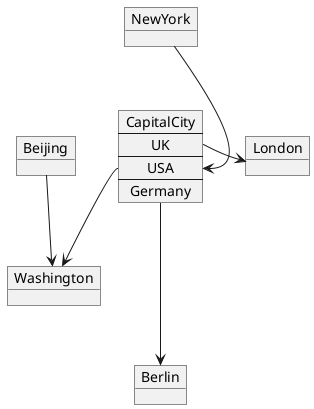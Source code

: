 @startuml
'https://plantuml.com/object-diagram

object London
object Washington
object Berlin
object NewYork
object Beijing

map CapitalCity {
 UK *-> London
 USA *--> Washington
 Germany *---> Berlin
}

Beijing --> Washington
NewYork --> CapitalCity::USA
@enduml
